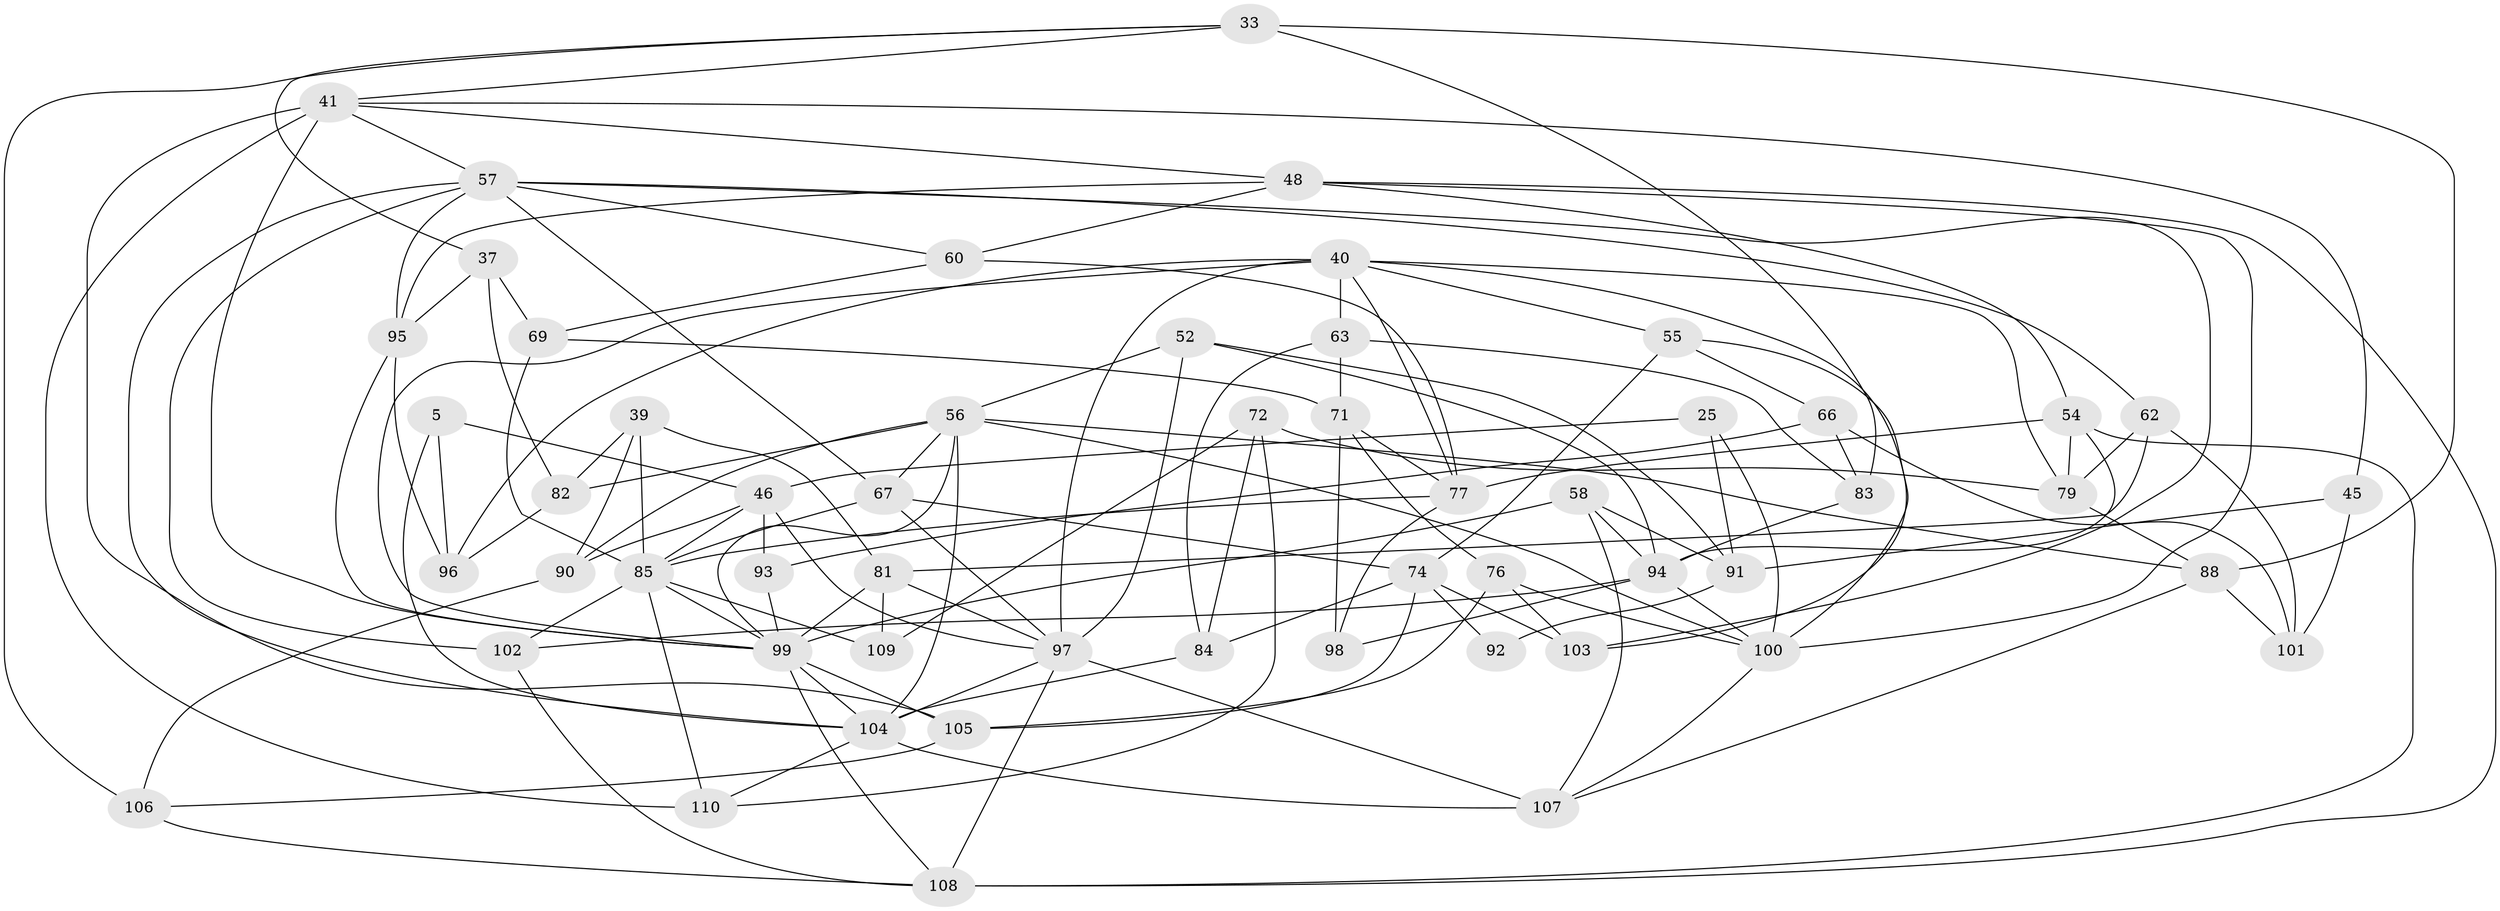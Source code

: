 // original degree distribution, {4: 1.0}
// Generated by graph-tools (version 1.1) at 2025/56/03/09/25 04:56:45]
// undirected, 55 vertices, 137 edges
graph export_dot {
graph [start="1"]
  node [color=gray90,style=filled];
  5;
  25;
  33 [super="+24"];
  37;
  39;
  40 [super="+2+7+6"];
  41 [super="+14"];
  45;
  46 [super="+13"];
  48 [super="+11+23"];
  52;
  54 [super="+20+43"];
  55;
  56 [super="+1+34+44"];
  57 [super="+19+51"];
  58;
  60;
  62;
  63 [super="+10"];
  66;
  67 [super="+49"];
  69;
  71 [super="+36"];
  72 [super="+64"];
  74 [super="+21+73"];
  76;
  77 [super="+59"];
  79 [super="+78"];
  81 [super="+50"];
  82;
  83;
  84;
  85 [super="+27+75"];
  88 [super="+4"];
  90;
  91 [super="+35+53"];
  92;
  93;
  94 [super="+38"];
  95 [super="+15"];
  96;
  97 [super="+32"];
  98;
  99 [super="+42+29+86"];
  100 [super="+17+47"];
  101;
  102;
  103;
  104 [super="+8+31+89"];
  105 [super="+70"];
  106;
  107 [super="+68"];
  108 [super="+87"];
  109;
  110 [super="+65"];
  5 -- 96;
  5 -- 46 [weight=2];
  5 -- 104;
  25 -- 91 [weight=2];
  25 -- 100;
  25 -- 46;
  33 -- 37;
  33 -- 88 [weight=2];
  33 -- 106;
  33 -- 83;
  33 -- 41;
  37 -- 82;
  37 -- 95;
  37 -- 69;
  39 -- 90;
  39 -- 82;
  39 -- 85;
  39 -- 81;
  40 -- 55;
  40 -- 96;
  40 -- 97;
  40 -- 103;
  40 -- 63 [weight=2];
  40 -- 99 [weight=2];
  40 -- 79;
  40 -- 77;
  41 -- 105;
  41 -- 110 [weight=2];
  41 -- 48;
  41 -- 45;
  41 -- 57;
  41 -- 99;
  45 -- 101;
  45 -- 91 [weight=2];
  46 -- 93 [weight=2];
  46 -- 85;
  46 -- 90;
  46 -- 97;
  48 -- 108;
  48 -- 95 [weight=2];
  48 -- 60;
  48 -- 54;
  48 -- 100 [weight=2];
  52 -- 56;
  52 -- 91;
  52 -- 94;
  52 -- 97;
  54 -- 94 [weight=2];
  54 -- 77 [weight=2];
  54 -- 79 [weight=2];
  54 -- 108;
  55 -- 74;
  55 -- 66;
  55 -- 100;
  56 -- 88;
  56 -- 82;
  56 -- 104 [weight=2];
  56 -- 90;
  56 -- 67 [weight=2];
  56 -- 100;
  56 -- 99;
  57 -- 104;
  57 -- 103;
  57 -- 62;
  57 -- 95;
  57 -- 67;
  57 -- 60;
  57 -- 102;
  58 -- 99;
  58 -- 91;
  58 -- 94;
  58 -- 107;
  60 -- 77;
  60 -- 69;
  62 -- 101;
  62 -- 79;
  62 -- 81;
  63 -- 71 [weight=2];
  63 -- 84;
  63 -- 83;
  66 -- 83;
  66 -- 93;
  66 -- 101;
  67 -- 74;
  67 -- 85;
  67 -- 97;
  69 -- 85;
  69 -- 71;
  71 -- 76;
  71 -- 98;
  71 -- 77;
  72 -- 84;
  72 -- 109 [weight=2];
  72 -- 110 [weight=2];
  72 -- 79;
  74 -- 103;
  74 -- 92 [weight=2];
  74 -- 84;
  74 -- 105 [weight=2];
  76 -- 103;
  76 -- 100;
  76 -- 105;
  77 -- 98 [weight=2];
  77 -- 85;
  79 -- 88;
  81 -- 109;
  81 -- 99 [weight=2];
  81 -- 97;
  82 -- 96;
  83 -- 94;
  84 -- 104;
  85 -- 109;
  85 -- 102;
  85 -- 99 [weight=2];
  85 -- 110;
  88 -- 107;
  88 -- 101;
  90 -- 106;
  91 -- 92 [weight=2];
  93 -- 99;
  94 -- 98;
  94 -- 100;
  94 -- 102;
  95 -- 96;
  95 -- 99;
  97 -- 107 [weight=2];
  97 -- 104;
  97 -- 108 [weight=2];
  99 -- 104 [weight=2];
  99 -- 105;
  99 -- 108 [weight=2];
  100 -- 107;
  102 -- 108;
  104 -- 110;
  104 -- 107;
  105 -- 106;
  106 -- 108;
}
